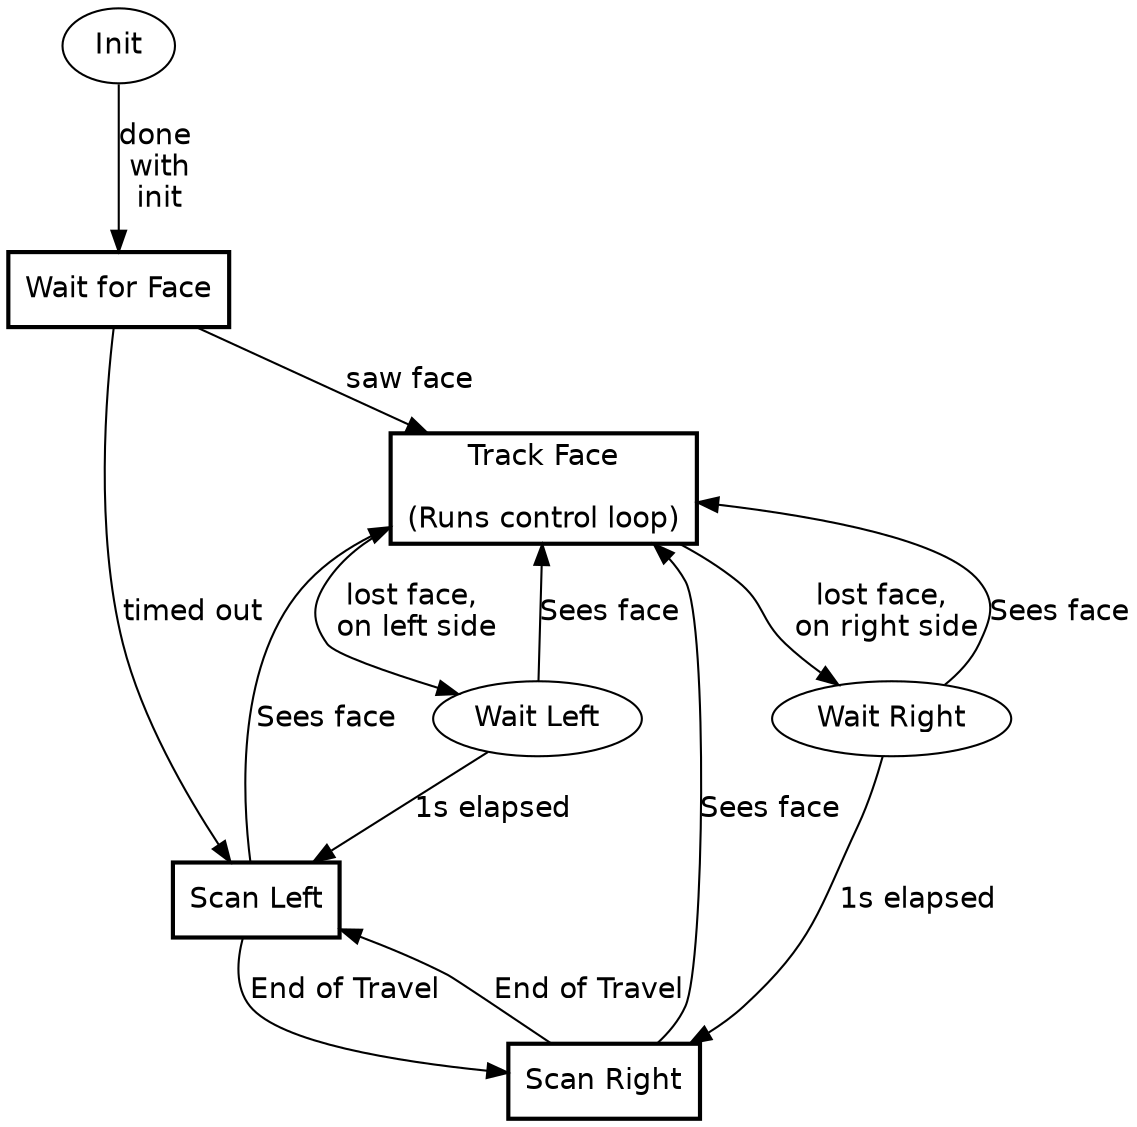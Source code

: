 digraph SM {
	node [shape=box,style=bold, fontname=Helvetica];
edge[fontname= Helvetica];
WaitFace[label="Wait for Face"]; 
TrackFace[label = "Track Face\n \n(Runs control loop)"];
ScanLeft[label = "Scan Left"];
ScanRight[label = "Scan Right"];
	node [shape=ellipse,style=normal]; "Init"[label="Init"];
WaitLeft[label="Wait Left"]; 
WaitRight[label="Wait Right"];
	
	"Init" -> WaitFace [label="done\n with\n init"];
	WaitFace -> TrackFace [label="saw face"];
	WaitFace -> ScanLeft[label="timed out"];
	TrackFace -> WaitLeft[label="lost face,\n on left side"];
	TrackFace -> WaitRight[label="lost face,\n on right side"];

	WaitLeft -> ScanLeft[label="1s elapsed"];
	WaitRight -> ScanRight[label="1s elapsed"];

	ScanRight -> ScanLeft[label="End of Travel"];
	ScanLeft -> ScanRight[label="End of Travel"];

	WaitLeft -> TrackFace[label="Sees face"];
	WaitRight -> TrackFace[label="Sees face"];

	ScanRight -> TrackFace[label="Sees face"];
	ScanLeft -> TrackFace[label="Sees face"];

}